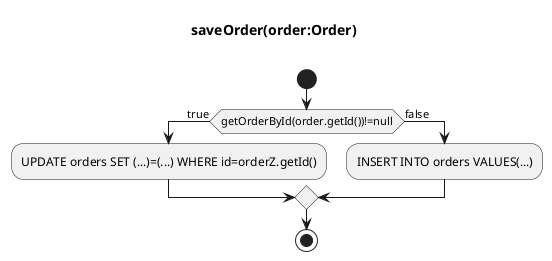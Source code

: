 @startuml
title saveOrder(order:Order) \n
start
if (getOrderById(order.getId())!=null) then (true)
  :UPDATE orders SET (...)=(...) WHERE id=orderZ.getId();
else (false)
  :INSERT INTO orders VALUES(...);
endif
stop
@enduml